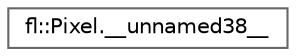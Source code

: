 digraph "Graphical Class Hierarchy"
{
 // LATEX_PDF_SIZE
  bgcolor="transparent";
  edge [fontname=Helvetica,fontsize=10,labelfontname=Helvetica,labelfontsize=10];
  node [fontname=Helvetica,fontsize=10,shape=box,height=0.2,width=0.4];
  rankdir="LR";
  Node0 [id="Node000000",label="fl::Pixel.__unnamed38__",height=0.2,width=0.4,color="grey40", fillcolor="white", style="filled",URL="$d4/d36/namespacefl.html#d6/d0f/unionfl_1_1_pixel_8____unnamed38____",tooltip=" "];
}
